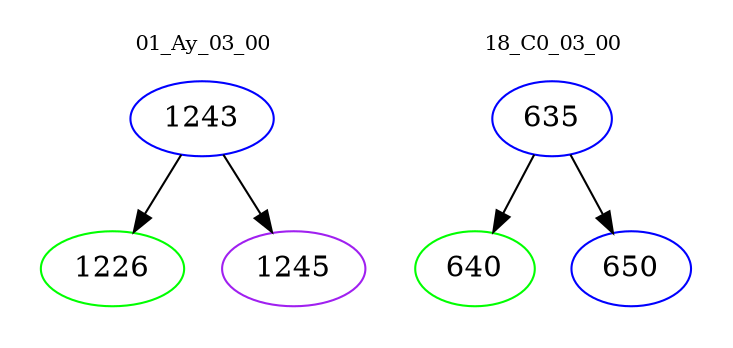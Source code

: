 digraph{
subgraph cluster_0 {
color = white
label = "01_Ay_03_00";
fontsize=10;
T0_1243 [label="1243", color="blue"]
T0_1243 -> T0_1226 [color="black"]
T0_1226 [label="1226", color="green"]
T0_1243 -> T0_1245 [color="black"]
T0_1245 [label="1245", color="purple"]
}
subgraph cluster_1 {
color = white
label = "18_C0_03_00";
fontsize=10;
T1_635 [label="635", color="blue"]
T1_635 -> T1_640 [color="black"]
T1_640 [label="640", color="green"]
T1_635 -> T1_650 [color="black"]
T1_650 [label="650", color="blue"]
}
}
